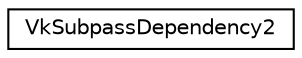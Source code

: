 digraph "Graphical Class Hierarchy"
{
 // LATEX_PDF_SIZE
  edge [fontname="Helvetica",fontsize="10",labelfontname="Helvetica",labelfontsize="10"];
  node [fontname="Helvetica",fontsize="10",shape=record];
  rankdir="LR";
  Node0 [label="VkSubpassDependency2",height=0.2,width=0.4,color="black", fillcolor="white", style="filled",URL="$structVkSubpassDependency2.html",tooltip=" "];
}
